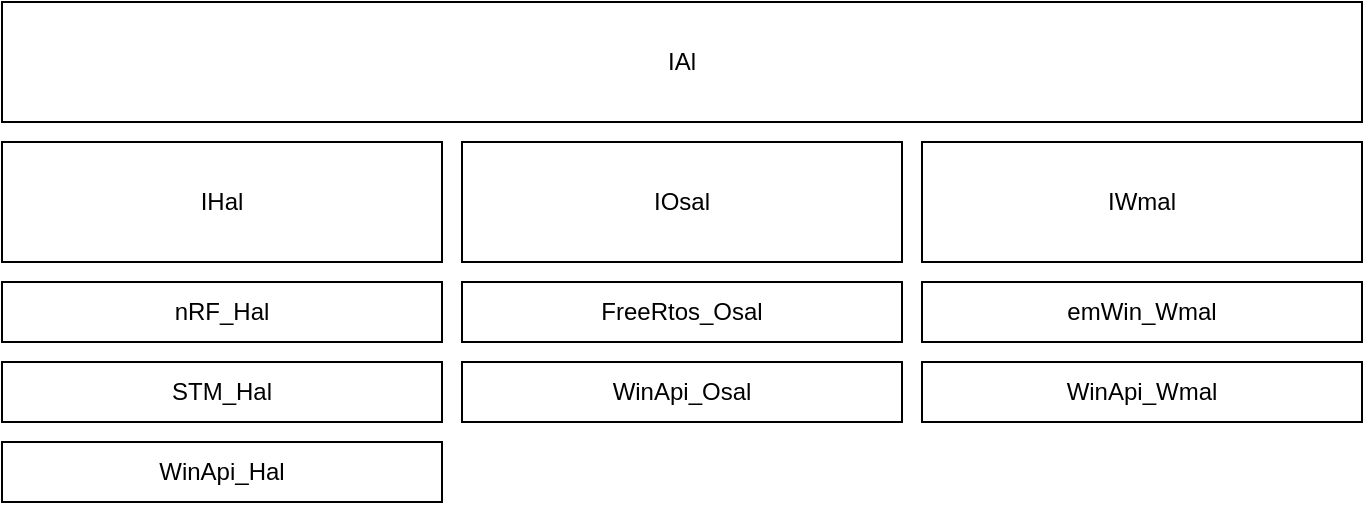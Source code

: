 <mxfile version="11.2.5" type="device" pages="1"><diagram id="ILVm3kzM4oeuWP0Cah6B" name="Page-1"><mxGraphModel dx="905" dy="708" grid="1" gridSize="10" guides="1" tooltips="1" connect="1" arrows="1" fold="1" page="1" pageScale="1" pageWidth="827" pageHeight="1169" math="0" shadow="0"><root><mxCell id="0"/><mxCell id="1" parent="0"/><mxCell id="IiEv9ap6W5bt_wrOQfsX-3" value="IAl" style="rounded=0;whiteSpace=wrap;html=1;" vertex="1" parent="1"><mxGeometry x="20" y="20" width="680" height="60" as="geometry"/></mxCell><mxCell id="IiEv9ap6W5bt_wrOQfsX-4" value="IHal" style="rounded=0;whiteSpace=wrap;html=1;" vertex="1" parent="1"><mxGeometry x="20" y="90" width="220" height="60" as="geometry"/></mxCell><mxCell id="IiEv9ap6W5bt_wrOQfsX-5" value="IOsal" style="rounded=0;whiteSpace=wrap;html=1;" vertex="1" parent="1"><mxGeometry x="250" y="90" width="220" height="60" as="geometry"/></mxCell><mxCell id="IiEv9ap6W5bt_wrOQfsX-6" value="IWmal" style="rounded=0;whiteSpace=wrap;html=1;" vertex="1" parent="1"><mxGeometry x="480" y="90" width="220" height="60" as="geometry"/></mxCell><mxCell id="IiEv9ap6W5bt_wrOQfsX-7" value="nRF_Hal" style="rounded=0;whiteSpace=wrap;html=1;" vertex="1" parent="1"><mxGeometry x="20" y="160" width="220" height="30" as="geometry"/></mxCell><mxCell id="IiEv9ap6W5bt_wrOQfsX-8" value="STM_Hal" style="rounded=0;whiteSpace=wrap;html=1;" vertex="1" parent="1"><mxGeometry x="20" y="200" width="220" height="30" as="geometry"/></mxCell><mxCell id="IiEv9ap6W5bt_wrOQfsX-9" value="WinApi_Hal" style="rounded=0;whiteSpace=wrap;html=1;direction=south;" vertex="1" parent="1"><mxGeometry x="20" y="240" width="220" height="30" as="geometry"/></mxCell><mxCell id="IiEv9ap6W5bt_wrOQfsX-10" value="FreeRtos_Osal" style="rounded=0;whiteSpace=wrap;html=1;" vertex="1" parent="1"><mxGeometry x="250" y="160" width="220" height="30" as="geometry"/></mxCell><mxCell id="IiEv9ap6W5bt_wrOQfsX-11" value="WinApi_Osal" style="rounded=0;whiteSpace=wrap;html=1;" vertex="1" parent="1"><mxGeometry x="250" y="200" width="220" height="30" as="geometry"/></mxCell><mxCell id="IiEv9ap6W5bt_wrOQfsX-12" value="emWin_Wmal" style="rounded=0;whiteSpace=wrap;html=1;" vertex="1" parent="1"><mxGeometry x="480" y="160" width="220" height="30" as="geometry"/></mxCell><mxCell id="IiEv9ap6W5bt_wrOQfsX-13" value="WinApi_Wmal" style="rounded=0;whiteSpace=wrap;html=1;" vertex="1" parent="1"><mxGeometry x="480" y="200" width="220" height="30" as="geometry"/></mxCell></root></mxGraphModel></diagram></mxfile>